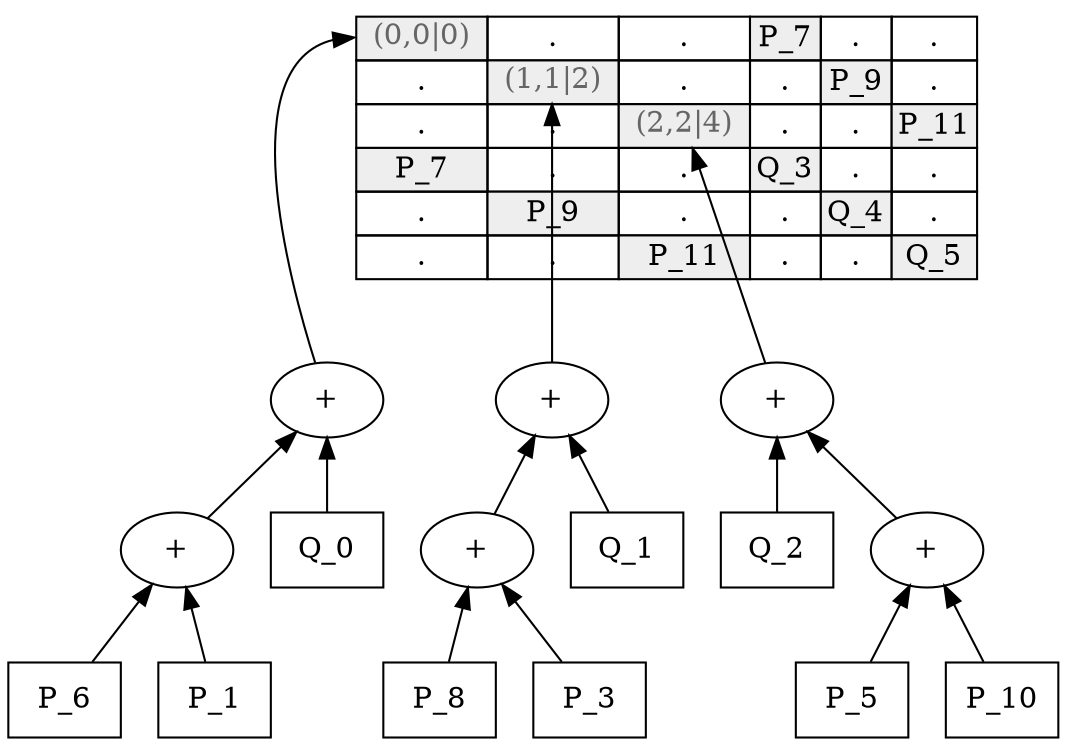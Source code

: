 digraph G {
rankdir=BT;
23258624 -> 0:f0;
21845376 -> 0:f2;
26122672 -> 0:f4;
0 [label=<<TABLE BORDER="0" CELLBORDER="1" CELLSPACING="0"><TR><TD PORT='f0' BGCOLOR='#eeeeee'> <font color='#666666'>(0,0|0)</font> </TD><TD>.</TD><TD>.</TD><TD BGCOLOR='#eeeeee'>P_7</TD><TD>.</TD><TD>.</TD></TR><TR><TD>.</TD><TD PORT='f2' BGCOLOR='#eeeeee'> <font color='#666666'>(1,1|2)</font> </TD><TD>.</TD><TD>.</TD><TD BGCOLOR='#eeeeee'>P_9</TD><TD>.</TD></TR><TR><TD>.</TD><TD>.</TD><TD PORT='f4' BGCOLOR='#eeeeee'> <font color='#666666'>(2,2|4)</font> </TD><TD>.</TD><TD>.</TD><TD BGCOLOR='#eeeeee'>P_11</TD></TR><TR><TD BGCOLOR='#eeeeee'>P_7</TD><TD>.</TD><TD>.</TD><TD BGCOLOR='#eeeeee'>Q_3</TD><TD>.</TD><TD>.</TD></TR><TR><TD>.</TD><TD BGCOLOR='#eeeeee'>P_9</TD><TD>.</TD><TD>.</TD><TD BGCOLOR='#eeeeee'>Q_4</TD><TD>.</TD></TR><TR><TD>.</TD><TD>.</TD><TD BGCOLOR='#eeeeee'>P_11</TD><TD>.</TD><TD>.</TD><TD BGCOLOR='#eeeeee'>Q_5</TD></TR></TABLE>>, shape=plaintext];
23258624 [label="+", shape=oval];
23473184 -> 23258624;
25511136 -> 23258624;
21845376 [label="+", shape=oval];
26806688 -> 21845376;
17340848 -> 21845376;
26959680 [label=P_6, shape=box, style=solid];
18378816 [label=P_8, shape=box, style=solid];
24931648 [label=Q_2, shape=box, style=solid];
26122576 [label="+", shape=oval];
16355504 -> 26122576;
22925328 -> 26122576;
22925328 [label=P_10, shape=box, style=solid];
23473184 [label="+", shape=oval];
16657904 -> 23473184;
26959680 -> 23473184;
26806688 [label="+", shape=oval];
25121504 -> 26806688;
18378816 -> 26806688;
25511136 [label=Q_0, shape=box, style=solid];
25121504 [label=P_3, shape=box, style=solid];
26122672 [label="+", shape=oval];
26122576 -> 26122672;
24931648 -> 26122672;
17340848 [label=Q_1, shape=box, style=solid];
16355504 [label=P_5, shape=box, style=solid];
16657904 [label=P_1, shape=box, style=solid];
}
